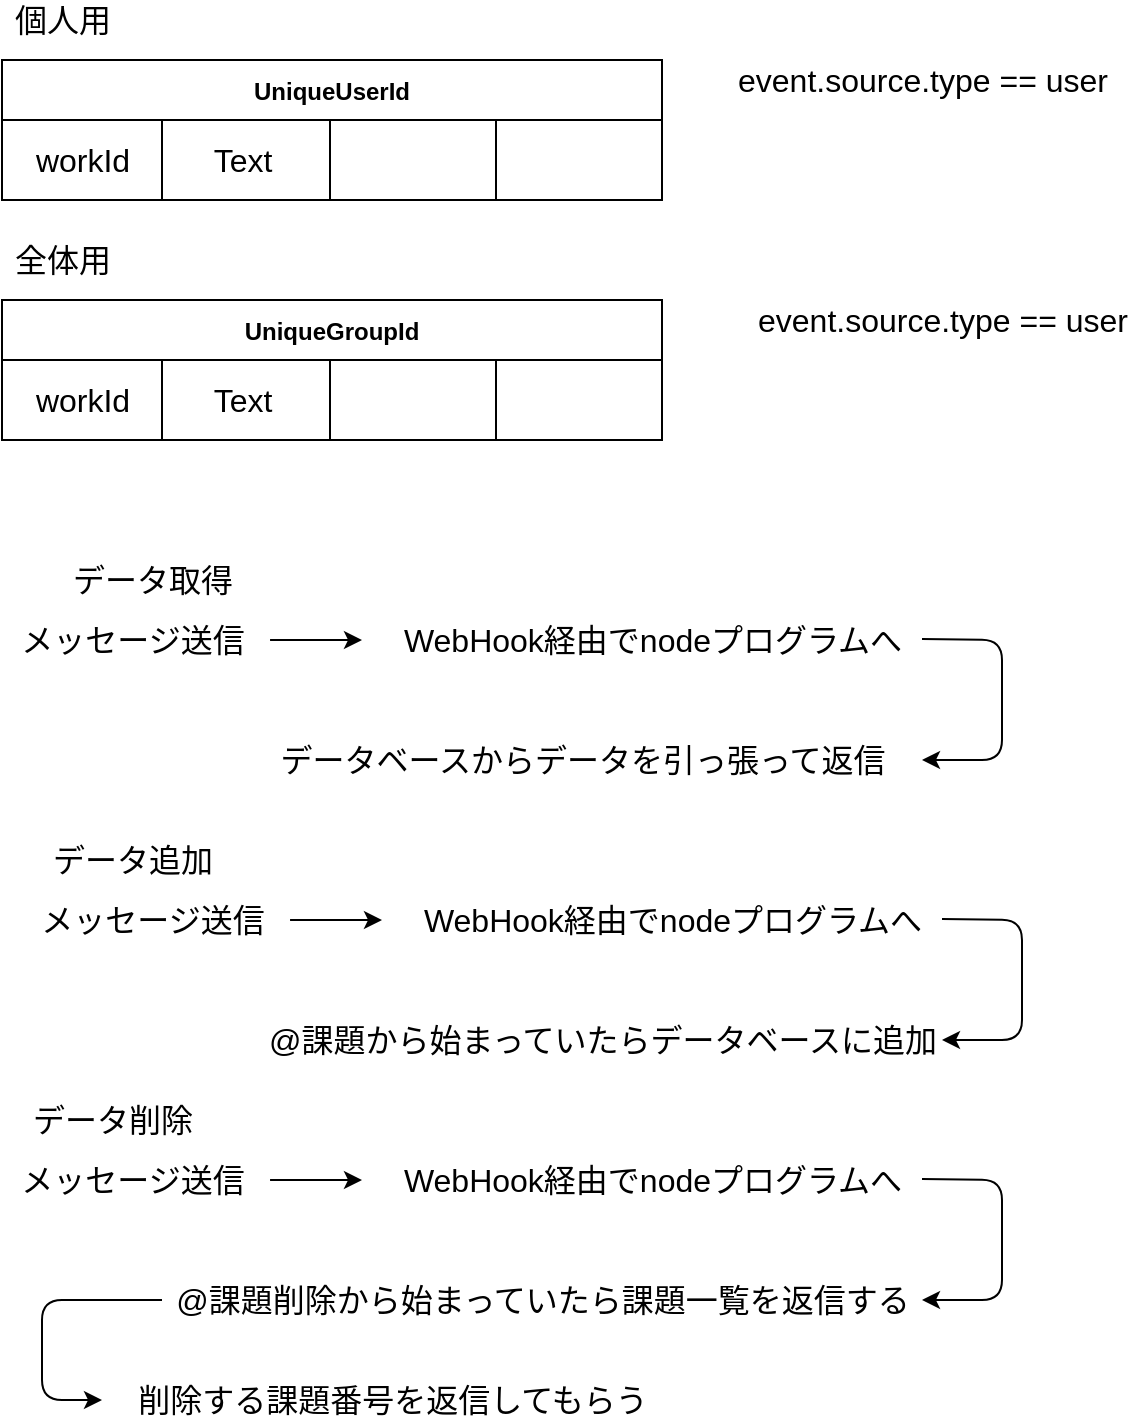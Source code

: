 <mxfile>
    <diagram id="cQV7IrDMk-3_4sclkWBB" name="ページ1">
        <mxGraphModel dx="873" dy="323" grid="1" gridSize="10" guides="1" tooltips="1" connect="1" arrows="1" fold="1" page="1" pageScale="1" pageWidth="827" pageHeight="1169" math="0" shadow="0">
            <root>
                <mxCell id="0"/>
                <mxCell id="1" parent="0"/>
                <mxCell id="27" value="" style="group" vertex="1" connectable="0" parent="1">
                    <mxGeometry x="40" y="80" width="330" height="70" as="geometry"/>
                </mxCell>
                <mxCell id="2" value="UniqueUserId" style="shape=table;startSize=30;container=1;collapsible=0;childLayout=tableLayout;fontStyle=1;align=center;pointerEvents=1;" vertex="1" parent="27">
                    <mxGeometry width="330" height="70" as="geometry"/>
                </mxCell>
                <mxCell id="17" style="shape=partialRectangle;html=1;whiteSpace=wrap;collapsible=0;dropTarget=0;pointerEvents=0;fillColor=none;top=0;left=0;bottom=0;right=0;points=[[0,0.5],[1,0.5]];portConstraint=eastwest;" vertex="1" parent="2">
                    <mxGeometry y="30" width="330" height="40" as="geometry"/>
                </mxCell>
                <mxCell id="18" style="shape=partialRectangle;html=1;whiteSpace=wrap;connectable=0;fillColor=none;top=0;left=0;bottom=0;right=0;overflow=hidden;pointerEvents=1;" vertex="1" parent="17">
                    <mxGeometry width="80" height="40" as="geometry">
                        <mxRectangle width="80" height="40" as="alternateBounds"/>
                    </mxGeometry>
                </mxCell>
                <mxCell id="19" style="shape=partialRectangle;html=1;whiteSpace=wrap;connectable=0;fillColor=none;top=0;left=0;bottom=0;right=0;overflow=hidden;pointerEvents=1;" vertex="1" parent="17">
                    <mxGeometry x="80" width="84" height="40" as="geometry">
                        <mxRectangle width="84" height="40" as="alternateBounds"/>
                    </mxGeometry>
                </mxCell>
                <mxCell id="20" style="shape=partialRectangle;html=1;whiteSpace=wrap;connectable=0;fillColor=none;top=0;left=0;bottom=0;right=0;overflow=hidden;pointerEvents=1;" vertex="1" parent="17">
                    <mxGeometry x="164" width="83" height="40" as="geometry">
                        <mxRectangle width="83" height="40" as="alternateBounds"/>
                    </mxGeometry>
                </mxCell>
                <mxCell id="21" style="shape=partialRectangle;html=1;whiteSpace=wrap;connectable=0;fillColor=none;top=0;left=0;bottom=0;right=0;overflow=hidden;pointerEvents=1;" vertex="1" parent="17">
                    <mxGeometry x="247" width="83" height="40" as="geometry">
                        <mxRectangle width="83" height="40" as="alternateBounds"/>
                    </mxGeometry>
                </mxCell>
                <mxCell id="25" value="&lt;span style=&quot;font-size: 16px&quot;&gt;workId&lt;/span&gt;" style="text;html=1;resizable=0;autosize=1;align=center;verticalAlign=middle;points=[];fillColor=none;strokeColor=none;rounded=0;" vertex="1" parent="27">
                    <mxGeometry x="10" y="40" width="60" height="20" as="geometry"/>
                </mxCell>
                <mxCell id="26" value="&lt;span style=&quot;font-size: 16px&quot;&gt;Text&lt;/span&gt;" style="text;html=1;resizable=0;autosize=1;align=center;verticalAlign=middle;points=[];fillColor=none;strokeColor=none;rounded=0;" vertex="1" parent="27">
                    <mxGeometry x="100" y="40" width="40" height="20" as="geometry"/>
                </mxCell>
                <mxCell id="28" value="個人用" style="text;html=1;resizable=0;autosize=1;align=center;verticalAlign=middle;points=[];fillColor=none;strokeColor=none;rounded=0;fontSize=16;" vertex="1" parent="1">
                    <mxGeometry x="40" y="50" width="60" height="20" as="geometry"/>
                </mxCell>
                <mxCell id="39" value="" style="group" vertex="1" connectable="0" parent="1">
                    <mxGeometry x="40" y="200" width="330" height="70" as="geometry"/>
                </mxCell>
                <mxCell id="40" value="UniqueGroupId" style="shape=table;startSize=30;container=1;collapsible=0;childLayout=tableLayout;fontStyle=1;align=center;pointerEvents=1;" vertex="1" parent="39">
                    <mxGeometry width="330" height="70" as="geometry"/>
                </mxCell>
                <mxCell id="41" style="shape=partialRectangle;html=1;whiteSpace=wrap;collapsible=0;dropTarget=0;pointerEvents=0;fillColor=none;top=0;left=0;bottom=0;right=0;points=[[0,0.5],[1,0.5]];portConstraint=eastwest;" vertex="1" parent="40">
                    <mxGeometry y="30" width="330" height="40" as="geometry"/>
                </mxCell>
                <mxCell id="42" style="shape=partialRectangle;html=1;whiteSpace=wrap;connectable=0;fillColor=none;top=0;left=0;bottom=0;right=0;overflow=hidden;pointerEvents=1;" vertex="1" parent="41">
                    <mxGeometry width="80" height="40" as="geometry">
                        <mxRectangle width="80" height="40" as="alternateBounds"/>
                    </mxGeometry>
                </mxCell>
                <mxCell id="43" style="shape=partialRectangle;html=1;whiteSpace=wrap;connectable=0;fillColor=none;top=0;left=0;bottom=0;right=0;overflow=hidden;pointerEvents=1;" vertex="1" parent="41">
                    <mxGeometry x="80" width="84" height="40" as="geometry">
                        <mxRectangle width="84" height="40" as="alternateBounds"/>
                    </mxGeometry>
                </mxCell>
                <mxCell id="44" style="shape=partialRectangle;html=1;whiteSpace=wrap;connectable=0;fillColor=none;top=0;left=0;bottom=0;right=0;overflow=hidden;pointerEvents=1;" vertex="1" parent="41">
                    <mxGeometry x="164" width="83" height="40" as="geometry">
                        <mxRectangle width="83" height="40" as="alternateBounds"/>
                    </mxGeometry>
                </mxCell>
                <mxCell id="45" style="shape=partialRectangle;html=1;whiteSpace=wrap;connectable=0;fillColor=none;top=0;left=0;bottom=0;right=0;overflow=hidden;pointerEvents=1;" vertex="1" parent="41">
                    <mxGeometry x="247" width="83" height="40" as="geometry">
                        <mxRectangle width="83" height="40" as="alternateBounds"/>
                    </mxGeometry>
                </mxCell>
                <mxCell id="46" value="&lt;span style=&quot;font-size: 16px&quot;&gt;workId&lt;/span&gt;" style="text;html=1;resizable=0;autosize=1;align=center;verticalAlign=middle;points=[];fillColor=none;strokeColor=none;rounded=0;" vertex="1" parent="39">
                    <mxGeometry x="10" y="40" width="60" height="20" as="geometry"/>
                </mxCell>
                <mxCell id="47" value="&lt;span style=&quot;font-size: 16px&quot;&gt;Text&lt;/span&gt;" style="text;html=1;resizable=0;autosize=1;align=center;verticalAlign=middle;points=[];fillColor=none;strokeColor=none;rounded=0;" vertex="1" parent="39">
                    <mxGeometry x="100" y="40" width="40" height="20" as="geometry"/>
                </mxCell>
                <mxCell id="48" value="全体用" style="text;html=1;resizable=0;autosize=1;align=center;verticalAlign=middle;points=[];fillColor=none;strokeColor=none;rounded=0;fontSize=16;" vertex="1" parent="1">
                    <mxGeometry x="40" y="170" width="60" height="20" as="geometry"/>
                </mxCell>
                <mxCell id="49" value="メッセージ送信" style="text;html=1;resizable=0;autosize=1;align=center;verticalAlign=middle;points=[];fillColor=none;strokeColor=none;rounded=0;fontSize=16;" vertex="1" parent="1">
                    <mxGeometry x="40" y="360" width="130" height="20" as="geometry"/>
                </mxCell>
                <mxCell id="51" value="" style="endArrow=classic;html=1;fontSize=16;exitX=1.031;exitY=0.5;exitDx=0;exitDy=0;exitPerimeter=0;" edge="1" parent="1" source="49">
                    <mxGeometry width="50" height="50" relative="1" as="geometry">
                        <mxPoint x="180" y="340" as="sourcePoint"/>
                        <mxPoint x="220" y="370" as="targetPoint"/>
                    </mxGeometry>
                </mxCell>
                <mxCell id="52" value="WebHook経由でnodeプログラムへ" style="text;html=1;resizable=0;autosize=1;align=center;verticalAlign=middle;points=[];fillColor=none;strokeColor=none;rounded=0;fontSize=16;" vertex="1" parent="1">
                    <mxGeometry x="230" y="360" width="270" height="20" as="geometry"/>
                </mxCell>
                <mxCell id="53" value="" style="endArrow=classic;html=1;fontSize=16;exitX=1.031;exitY=0.5;exitDx=0;exitDy=0;exitPerimeter=0;" edge="1" parent="1">
                    <mxGeometry width="50" height="50" relative="1" as="geometry">
                        <mxPoint x="500" y="369.5" as="sourcePoint"/>
                        <mxPoint x="500" y="430" as="targetPoint"/>
                        <Array as="points">
                            <mxPoint x="540" y="370"/>
                            <mxPoint x="540" y="430"/>
                        </Array>
                    </mxGeometry>
                </mxCell>
                <mxCell id="54" value="データベースからデータを引っ張って返信" style="text;html=1;resizable=0;autosize=1;align=center;verticalAlign=middle;points=[];fillColor=none;strokeColor=none;rounded=0;fontSize=16;" vertex="1" parent="1">
                    <mxGeometry x="170" y="420" width="320" height="20" as="geometry"/>
                </mxCell>
                <mxCell id="55" value="メッセージ送信&lt;br&gt;" style="text;html=1;resizable=0;autosize=1;align=center;verticalAlign=middle;points=[];fillColor=none;strokeColor=none;rounded=0;fontSize=16;" vertex="1" parent="1">
                    <mxGeometry x="50" y="500" width="130" height="20" as="geometry"/>
                </mxCell>
                <mxCell id="56" value="" style="endArrow=classic;html=1;fontSize=16;exitX=1.031;exitY=0.5;exitDx=0;exitDy=0;exitPerimeter=0;" edge="1" parent="1" source="55">
                    <mxGeometry width="50" height="50" relative="1" as="geometry">
                        <mxPoint x="190" y="480" as="sourcePoint"/>
                        <mxPoint x="230" y="510" as="targetPoint"/>
                    </mxGeometry>
                </mxCell>
                <mxCell id="57" value="WebHook経由でnodeプログラムへ" style="text;html=1;resizable=0;autosize=1;align=center;verticalAlign=middle;points=[];fillColor=none;strokeColor=none;rounded=0;fontSize=16;" vertex="1" parent="1">
                    <mxGeometry x="240" y="500" width="270" height="20" as="geometry"/>
                </mxCell>
                <mxCell id="58" value="" style="endArrow=classic;html=1;fontSize=16;exitX=1.031;exitY=0.5;exitDx=0;exitDy=0;exitPerimeter=0;" edge="1" parent="1">
                    <mxGeometry width="50" height="50" relative="1" as="geometry">
                        <mxPoint x="510" y="509.5" as="sourcePoint"/>
                        <mxPoint x="510" y="570" as="targetPoint"/>
                        <Array as="points">
                            <mxPoint x="550" y="510"/>
                            <mxPoint x="550" y="570"/>
                        </Array>
                    </mxGeometry>
                </mxCell>
                <mxCell id="59" value="@課題から始まっていたらデータベースに追加" style="text;html=1;resizable=0;autosize=1;align=center;verticalAlign=middle;points=[];fillColor=none;strokeColor=none;rounded=0;fontSize=16;" vertex="1" parent="1">
                    <mxGeometry x="165" y="560" width="350" height="20" as="geometry"/>
                </mxCell>
                <mxCell id="60" value="データ取得" style="text;html=1;resizable=0;autosize=1;align=center;verticalAlign=middle;points=[];fillColor=none;strokeColor=none;rounded=0;fontSize=16;" vertex="1" parent="1">
                    <mxGeometry x="65" y="330" width="100" height="20" as="geometry"/>
                </mxCell>
                <mxCell id="61" value="データ追加" style="text;html=1;resizable=0;autosize=1;align=center;verticalAlign=middle;points=[];fillColor=none;strokeColor=none;rounded=0;fontSize=16;" vertex="1" parent="1">
                    <mxGeometry x="55" y="470" width="100" height="20" as="geometry"/>
                </mxCell>
                <mxCell id="62" value="メッセージ送信&lt;br&gt;" style="text;html=1;resizable=0;autosize=1;align=center;verticalAlign=middle;points=[];fillColor=none;strokeColor=none;rounded=0;fontSize=16;" vertex="1" parent="1">
                    <mxGeometry x="40" y="630" width="130" height="20" as="geometry"/>
                </mxCell>
                <mxCell id="63" value="" style="endArrow=classic;html=1;fontSize=16;exitX=1.031;exitY=0.5;exitDx=0;exitDy=0;exitPerimeter=0;" edge="1" parent="1" source="62">
                    <mxGeometry width="50" height="50" relative="1" as="geometry">
                        <mxPoint x="180" y="610" as="sourcePoint"/>
                        <mxPoint x="220" y="640" as="targetPoint"/>
                    </mxGeometry>
                </mxCell>
                <mxCell id="64" value="WebHook経由でnodeプログラムへ" style="text;html=1;resizable=0;autosize=1;align=center;verticalAlign=middle;points=[];fillColor=none;strokeColor=none;rounded=0;fontSize=16;" vertex="1" parent="1">
                    <mxGeometry x="230" y="630" width="270" height="20" as="geometry"/>
                </mxCell>
                <mxCell id="65" value="" style="endArrow=classic;html=1;fontSize=16;exitX=1.031;exitY=0.5;exitDx=0;exitDy=0;exitPerimeter=0;" edge="1" parent="1">
                    <mxGeometry width="50" height="50" relative="1" as="geometry">
                        <mxPoint x="500" y="639.5" as="sourcePoint"/>
                        <mxPoint x="500" y="700" as="targetPoint"/>
                        <Array as="points">
                            <mxPoint x="540" y="640"/>
                            <mxPoint x="540" y="700"/>
                        </Array>
                    </mxGeometry>
                </mxCell>
                <mxCell id="66" value="@課題削除から始まっていたら課題一覧を返信する" style="text;html=1;resizable=0;autosize=1;align=center;verticalAlign=middle;points=[];fillColor=none;strokeColor=none;rounded=0;fontSize=16;" vertex="1" parent="1">
                    <mxGeometry x="120" y="690" width="380" height="20" as="geometry"/>
                </mxCell>
                <mxCell id="67" value="データ削除" style="text;html=1;resizable=0;autosize=1;align=center;verticalAlign=middle;points=[];fillColor=none;strokeColor=none;rounded=0;fontSize=16;" vertex="1" parent="1">
                    <mxGeometry x="45" y="600" width="100" height="20" as="geometry"/>
                </mxCell>
                <mxCell id="71" value="" style="endArrow=classic;html=1;fontSize=16;exitX=0;exitY=0.5;exitDx=0;exitDy=0;exitPerimeter=0;" edge="1" parent="1" source="66">
                    <mxGeometry width="50" height="50" relative="1" as="geometry">
                        <mxPoint x="80" y="720" as="sourcePoint"/>
                        <mxPoint x="90" y="750" as="targetPoint"/>
                        <Array as="points">
                            <mxPoint x="60" y="700"/>
                            <mxPoint x="60" y="750"/>
                        </Array>
                    </mxGeometry>
                </mxCell>
                <mxCell id="72" value="削除する課題番号を返信してもらう" style="text;html=1;resizable=0;autosize=1;align=center;verticalAlign=middle;points=[];fillColor=none;strokeColor=none;rounded=0;fontSize=16;" vertex="1" parent="1">
                    <mxGeometry x="100" y="740" width="270" height="20" as="geometry"/>
                </mxCell>
                <mxCell id="73" value="event.source.type == user" style="text;html=1;resizable=0;autosize=1;align=center;verticalAlign=middle;points=[];fillColor=none;strokeColor=none;rounded=0;fontSize=16;" vertex="1" parent="1">
                    <mxGeometry x="400" y="80" width="200" height="20" as="geometry"/>
                </mxCell>
                <mxCell id="74" value="event.source.type == user" style="text;html=1;resizable=0;autosize=1;align=center;verticalAlign=middle;points=[];fillColor=none;strokeColor=none;rounded=0;fontSize=16;" vertex="1" parent="1">
                    <mxGeometry x="410" y="200" width="200" height="20" as="geometry"/>
                </mxCell>
            </root>
        </mxGraphModel>
    </diagram>
</mxfile>